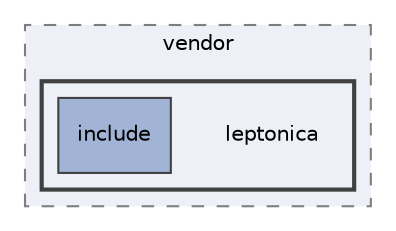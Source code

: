 digraph "P4ALL_OCR-TABLES/vendor/leptonica"
{
 // LATEX_PDF_SIZE
  edge [fontname="Helvetica",fontsize="10",labelfontname="Helvetica",labelfontsize="10"];
  node [fontname="Helvetica",fontsize="10",shape=record];
  compound=true
  subgraph clusterdir_0e0614d058897752c3f3b15942e52522 {
    graph [ bgcolor="#edf0f7", pencolor="grey50", style="filled,dashed,", label="vendor", fontname="Helvetica", fontsize="10", URL="dir_0e0614d058897752c3f3b15942e52522.html"]
  subgraph clusterdir_a3bd05f65bdec180ad3650e522ccccd3 {
    graph [ bgcolor="#edf0f7", pencolor="grey25", style="filled,bold,", label="", fontname="Helvetica", fontsize="10", URL="dir_a3bd05f65bdec180ad3650e522ccccd3.html"]
    dir_a3bd05f65bdec180ad3650e522ccccd3 [shape=plaintext, label="leptonica"];
  dir_b520adec55946b588962862c15d273f3 [shape=box, label="include", style="filled,", fillcolor="#a2b4d6", color="grey25", URL="dir_b520adec55946b588962862c15d273f3.html"];
  }
  }
}
